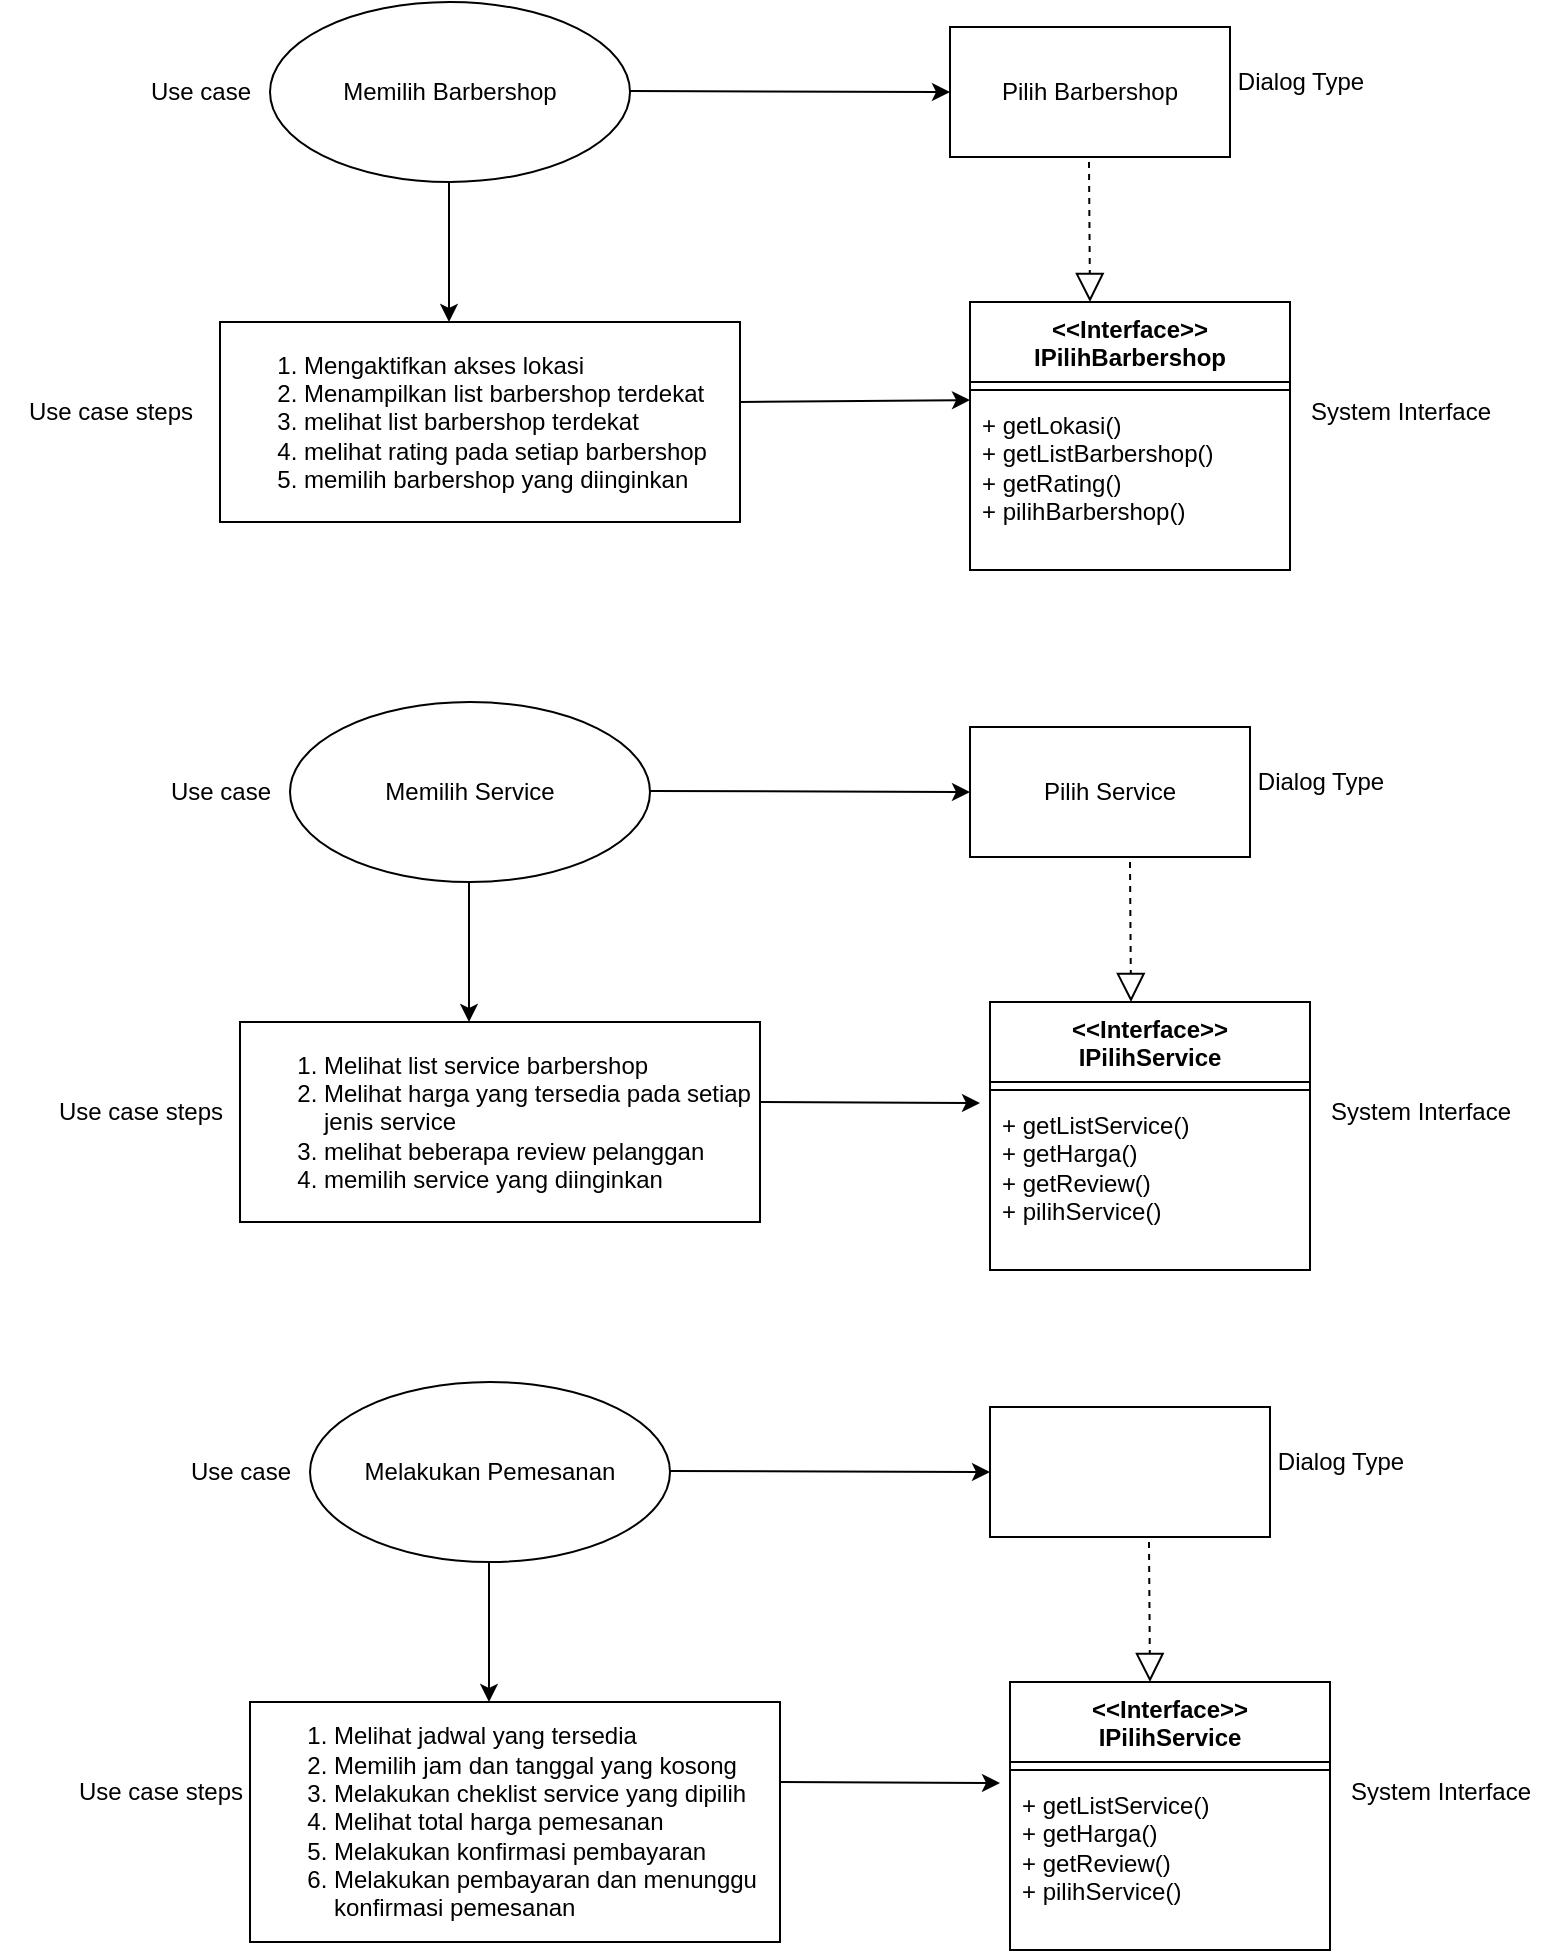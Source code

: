 <mxfile version="21.1.5" type="github">
  <diagram name="Page-1" id="QzmIClkiWC_pqr0MoqE9">
    <mxGraphModel dx="880" dy="452" grid="1" gridSize="10" guides="1" tooltips="1" connect="1" arrows="1" fold="1" page="1" pageScale="1" pageWidth="850" pageHeight="1100" math="0" shadow="0">
      <root>
        <mxCell id="0" />
        <mxCell id="1" parent="0" />
        <mxCell id="_Sh0xL7N-RvuIjmmcohQ-1" value="Memilih Barbershop" style="ellipse;whiteSpace=wrap;html=1;" parent="1" vertex="1">
          <mxGeometry x="190" y="40" width="180" height="90" as="geometry" />
        </mxCell>
        <mxCell id="_Sh0xL7N-RvuIjmmcohQ-2" value="" style="endArrow=classic;html=1;rounded=0;" parent="1" edge="1">
          <mxGeometry width="50" height="50" relative="1" as="geometry">
            <mxPoint x="370" y="84.5" as="sourcePoint" />
            <mxPoint x="530" y="85" as="targetPoint" />
          </mxGeometry>
        </mxCell>
        <mxCell id="_Sh0xL7N-RvuIjmmcohQ-3" value="Pilih Barbershop" style="rounded=0;whiteSpace=wrap;html=1;" parent="1" vertex="1">
          <mxGeometry x="530" y="52.5" width="140" height="65" as="geometry" />
        </mxCell>
        <mxCell id="_Sh0xL7N-RvuIjmmcohQ-4" value="" style="endArrow=classic;html=1;rounded=0;" parent="1" edge="1">
          <mxGeometry width="50" height="50" relative="1" as="geometry">
            <mxPoint x="279.5" y="130" as="sourcePoint" />
            <mxPoint x="279.5" y="200" as="targetPoint" />
          </mxGeometry>
        </mxCell>
        <mxCell id="_Sh0xL7N-RvuIjmmcohQ-6" value="&lt;ol&gt;&lt;li&gt;Mengaktifkan akses lokasi&lt;/li&gt;&lt;li&gt;Menampilkan list barbershop terdekat&lt;/li&gt;&lt;li&gt;melihat list barbershop terdekat&lt;/li&gt;&lt;li&gt;melihat rating pada setiap barbershop&lt;/li&gt;&lt;li&gt;memilih barbershop yang diinginkan&amp;nbsp;&lt;/li&gt;&lt;/ol&gt;" style="rounded=0;whiteSpace=wrap;html=1;align=left;" parent="1" vertex="1">
          <mxGeometry x="165" y="200" width="260" height="100" as="geometry" />
        </mxCell>
        <mxCell id="_Sh0xL7N-RvuIjmmcohQ-7" value="" style="endArrow=classic;html=1;rounded=0;entryX=0;entryY=0.012;entryDx=0;entryDy=0;entryPerimeter=0;" parent="1" edge="1" target="_Sh0xL7N-RvuIjmmcohQ-20">
          <mxGeometry width="50" height="50" relative="1" as="geometry">
            <mxPoint x="425" y="240" as="sourcePoint" />
            <mxPoint x="535" y="240.5" as="targetPoint" />
          </mxGeometry>
        </mxCell>
        <mxCell id="_Sh0xL7N-RvuIjmmcohQ-14" value="Use case" style="text;html=1;align=center;verticalAlign=middle;resizable=0;points=[];autosize=1;strokeColor=none;fillColor=none;" parent="1" vertex="1">
          <mxGeometry x="120" y="70" width="70" height="30" as="geometry" />
        </mxCell>
        <mxCell id="_Sh0xL7N-RvuIjmmcohQ-15" value="Dialog Type" style="text;html=1;align=center;verticalAlign=middle;resizable=0;points=[];autosize=1;strokeColor=none;fillColor=none;" parent="1" vertex="1">
          <mxGeometry x="660" y="65" width="90" height="30" as="geometry" />
        </mxCell>
        <mxCell id="_Sh0xL7N-RvuIjmmcohQ-16" value="Use case steps" style="text;html=1;align=center;verticalAlign=middle;resizable=0;points=[];autosize=1;strokeColor=none;fillColor=none;" parent="1" vertex="1">
          <mxGeometry x="55" y="230" width="110" height="30" as="geometry" />
        </mxCell>
        <mxCell id="_Sh0xL7N-RvuIjmmcohQ-17" value="&amp;lt;&amp;lt;Interface&amp;gt;&amp;gt;&lt;br&gt;IPilihBarbershop" style="swimlane;fontStyle=1;align=center;verticalAlign=top;childLayout=stackLayout;horizontal=1;startSize=40;horizontalStack=0;resizeParent=1;resizeParentMax=0;resizeLast=0;collapsible=1;marginBottom=0;whiteSpace=wrap;html=1;" parent="1" vertex="1">
          <mxGeometry x="540" y="190" width="160" height="134" as="geometry" />
        </mxCell>
        <mxCell id="_Sh0xL7N-RvuIjmmcohQ-19" value="" style="line;strokeWidth=1;fillColor=none;align=left;verticalAlign=middle;spacingTop=-1;spacingLeft=3;spacingRight=3;rotatable=0;labelPosition=right;points=[];portConstraint=eastwest;strokeColor=inherit;" parent="_Sh0xL7N-RvuIjmmcohQ-17" vertex="1">
          <mxGeometry y="40" width="160" height="8" as="geometry" />
        </mxCell>
        <mxCell id="_Sh0xL7N-RvuIjmmcohQ-20" value="+ getLokasi()&lt;br&gt;+ getListBarbershop()&lt;br&gt;+ getRating()&lt;br&gt;+ pilihBarbershop()" style="text;strokeColor=none;fillColor=none;align=left;verticalAlign=top;spacingLeft=4;spacingRight=4;overflow=hidden;rotatable=0;points=[[0,0.5],[1,0.5]];portConstraint=eastwest;whiteSpace=wrap;html=1;" parent="_Sh0xL7N-RvuIjmmcohQ-17" vertex="1">
          <mxGeometry y="48" width="160" height="86" as="geometry" />
        </mxCell>
        <mxCell id="_Sh0xL7N-RvuIjmmcohQ-21" value="System Interface" style="text;html=1;align=center;verticalAlign=middle;resizable=0;points=[];autosize=1;strokeColor=none;fillColor=none;" parent="1" vertex="1">
          <mxGeometry x="700" y="230" width="110" height="30" as="geometry" />
        </mxCell>
        <mxCell id="_Sh0xL7N-RvuIjmmcohQ-34" value="Memilih Service" style="ellipse;whiteSpace=wrap;html=1;" parent="1" vertex="1">
          <mxGeometry x="200" y="390" width="180" height="90" as="geometry" />
        </mxCell>
        <mxCell id="_Sh0xL7N-RvuIjmmcohQ-35" value="" style="endArrow=classic;html=1;rounded=0;" parent="1" edge="1">
          <mxGeometry width="50" height="50" relative="1" as="geometry">
            <mxPoint x="380" y="434.5" as="sourcePoint" />
            <mxPoint x="540" y="435" as="targetPoint" />
          </mxGeometry>
        </mxCell>
        <mxCell id="_Sh0xL7N-RvuIjmmcohQ-36" value="Pilih Service" style="rounded=0;whiteSpace=wrap;html=1;" parent="1" vertex="1">
          <mxGeometry x="540" y="402.5" width="140" height="65" as="geometry" />
        </mxCell>
        <mxCell id="_Sh0xL7N-RvuIjmmcohQ-37" value="" style="endArrow=classic;html=1;rounded=0;" parent="1" edge="1">
          <mxGeometry width="50" height="50" relative="1" as="geometry">
            <mxPoint x="289.5" y="480" as="sourcePoint" />
            <mxPoint x="289.5" y="550" as="targetPoint" />
          </mxGeometry>
        </mxCell>
        <mxCell id="_Sh0xL7N-RvuIjmmcohQ-38" value="&lt;ol&gt;&lt;li&gt;Melihat list service barbershop&lt;/li&gt;&lt;li&gt;Melihat harga yang tersedia pada setiap jenis service&lt;/li&gt;&lt;li&gt;melihat beberapa review pelanggan&lt;/li&gt;&lt;li&gt;memilih service yang diinginkan&amp;nbsp;&lt;/li&gt;&lt;/ol&gt;" style="rounded=0;whiteSpace=wrap;html=1;align=left;" parent="1" vertex="1">
          <mxGeometry x="175" y="550" width="260" height="100" as="geometry" />
        </mxCell>
        <mxCell id="_Sh0xL7N-RvuIjmmcohQ-39" value="" style="endArrow=classic;html=1;rounded=0;" parent="1" edge="1">
          <mxGeometry width="50" height="50" relative="1" as="geometry">
            <mxPoint x="435" y="590" as="sourcePoint" />
            <mxPoint x="545" y="590.5" as="targetPoint" />
          </mxGeometry>
        </mxCell>
        <mxCell id="_Sh0xL7N-RvuIjmmcohQ-40" value="Use case" style="text;html=1;align=center;verticalAlign=middle;resizable=0;points=[];autosize=1;strokeColor=none;fillColor=none;" parent="1" vertex="1">
          <mxGeometry x="130" y="420" width="70" height="30" as="geometry" />
        </mxCell>
        <mxCell id="_Sh0xL7N-RvuIjmmcohQ-41" value="Dialog Type" style="text;html=1;align=center;verticalAlign=middle;resizable=0;points=[];autosize=1;strokeColor=none;fillColor=none;" parent="1" vertex="1">
          <mxGeometry x="670" y="415" width="90" height="30" as="geometry" />
        </mxCell>
        <mxCell id="_Sh0xL7N-RvuIjmmcohQ-42" value="Use case steps" style="text;html=1;align=center;verticalAlign=middle;resizable=0;points=[];autosize=1;strokeColor=none;fillColor=none;" parent="1" vertex="1">
          <mxGeometry x="70" y="580" width="110" height="30" as="geometry" />
        </mxCell>
        <mxCell id="_Sh0xL7N-RvuIjmmcohQ-43" value="&amp;lt;&amp;lt;Interface&amp;gt;&amp;gt;&lt;br&gt;IPilihService" style="swimlane;fontStyle=1;align=center;verticalAlign=top;childLayout=stackLayout;horizontal=1;startSize=40;horizontalStack=0;resizeParent=1;resizeParentMax=0;resizeLast=0;collapsible=1;marginBottom=0;whiteSpace=wrap;html=1;" parent="1" vertex="1">
          <mxGeometry x="550" y="540" width="160" height="134" as="geometry" />
        </mxCell>
        <mxCell id="_Sh0xL7N-RvuIjmmcohQ-44" value="" style="line;strokeWidth=1;fillColor=none;align=left;verticalAlign=middle;spacingTop=-1;spacingLeft=3;spacingRight=3;rotatable=0;labelPosition=right;points=[];portConstraint=eastwest;strokeColor=inherit;" parent="_Sh0xL7N-RvuIjmmcohQ-43" vertex="1">
          <mxGeometry y="40" width="160" height="8" as="geometry" />
        </mxCell>
        <mxCell id="_Sh0xL7N-RvuIjmmcohQ-45" value="+ getListService()&lt;br&gt;+ getHarga()&lt;br&gt;+ getReview()&lt;br&gt;+ pilihService()" style="text;strokeColor=none;fillColor=none;align=left;verticalAlign=top;spacingLeft=4;spacingRight=4;overflow=hidden;rotatable=0;points=[[0,0.5],[1,0.5]];portConstraint=eastwest;whiteSpace=wrap;html=1;" parent="_Sh0xL7N-RvuIjmmcohQ-43" vertex="1">
          <mxGeometry y="48" width="160" height="86" as="geometry" />
        </mxCell>
        <mxCell id="_Sh0xL7N-RvuIjmmcohQ-46" value="System Interface" style="text;html=1;align=center;verticalAlign=middle;resizable=0;points=[];autosize=1;strokeColor=none;fillColor=none;" parent="1" vertex="1">
          <mxGeometry x="710" y="580" width="110" height="30" as="geometry" />
        </mxCell>
        <mxCell id="-62G5XO5tZmvICnYgQDq-1" value="Melakukan Pemesanan" style="ellipse;whiteSpace=wrap;html=1;" vertex="1" parent="1">
          <mxGeometry x="210" y="730" width="180" height="90" as="geometry" />
        </mxCell>
        <mxCell id="-62G5XO5tZmvICnYgQDq-2" value="" style="endArrow=classic;html=1;rounded=0;" edge="1" parent="1">
          <mxGeometry width="50" height="50" relative="1" as="geometry">
            <mxPoint x="390" y="774.5" as="sourcePoint" />
            <mxPoint x="550" y="775" as="targetPoint" />
          </mxGeometry>
        </mxCell>
        <mxCell id="-62G5XO5tZmvICnYgQDq-3" value="" style="rounded=0;whiteSpace=wrap;html=1;" vertex="1" parent="1">
          <mxGeometry x="550" y="742.5" width="140" height="65" as="geometry" />
        </mxCell>
        <mxCell id="-62G5XO5tZmvICnYgQDq-4" value="" style="endArrow=classic;html=1;rounded=0;" edge="1" parent="1">
          <mxGeometry width="50" height="50" relative="1" as="geometry">
            <mxPoint x="299.5" y="820" as="sourcePoint" />
            <mxPoint x="299.5" y="890" as="targetPoint" />
          </mxGeometry>
        </mxCell>
        <mxCell id="-62G5XO5tZmvICnYgQDq-5" value="&lt;ol&gt;&lt;li&gt;Melihat jadwal yang tersedia&lt;/li&gt;&lt;li&gt;Memilih jam dan tanggal yang kosong&lt;/li&gt;&lt;li&gt;Melakukan cheklist service yang dipilih&lt;/li&gt;&lt;li&gt;Melihat total harga pemesanan&lt;/li&gt;&lt;li&gt;Melakukan konfirmasi pembayaran&lt;/li&gt;&lt;li&gt;Melakukan pembayaran dan menunggu konfirmasi pemesanan&lt;/li&gt;&lt;/ol&gt;" style="rounded=0;whiteSpace=wrap;html=1;align=left;" vertex="1" parent="1">
          <mxGeometry x="180" y="890" width="265" height="120" as="geometry" />
        </mxCell>
        <mxCell id="-62G5XO5tZmvICnYgQDq-6" value="" style="endArrow=classic;html=1;rounded=0;" edge="1" parent="1">
          <mxGeometry width="50" height="50" relative="1" as="geometry">
            <mxPoint x="445" y="930" as="sourcePoint" />
            <mxPoint x="555" y="930.5" as="targetPoint" />
          </mxGeometry>
        </mxCell>
        <mxCell id="-62G5XO5tZmvICnYgQDq-7" value="Use case" style="text;html=1;align=center;verticalAlign=middle;resizable=0;points=[];autosize=1;strokeColor=none;fillColor=none;" vertex="1" parent="1">
          <mxGeometry x="140" y="760" width="70" height="30" as="geometry" />
        </mxCell>
        <mxCell id="-62G5XO5tZmvICnYgQDq-8" value="Dialog Type" style="text;html=1;align=center;verticalAlign=middle;resizable=0;points=[];autosize=1;strokeColor=none;fillColor=none;" vertex="1" parent="1">
          <mxGeometry x="680" y="755" width="90" height="30" as="geometry" />
        </mxCell>
        <mxCell id="-62G5XO5tZmvICnYgQDq-9" value="&amp;lt;&amp;lt;Interface&amp;gt;&amp;gt;&lt;br&gt;IPilihService" style="swimlane;fontStyle=1;align=center;verticalAlign=top;childLayout=stackLayout;horizontal=1;startSize=40;horizontalStack=0;resizeParent=1;resizeParentMax=0;resizeLast=0;collapsible=1;marginBottom=0;whiteSpace=wrap;html=1;" vertex="1" parent="1">
          <mxGeometry x="560" y="880" width="160" height="134" as="geometry" />
        </mxCell>
        <mxCell id="-62G5XO5tZmvICnYgQDq-10" value="" style="line;strokeWidth=1;fillColor=none;align=left;verticalAlign=middle;spacingTop=-1;spacingLeft=3;spacingRight=3;rotatable=0;labelPosition=right;points=[];portConstraint=eastwest;strokeColor=inherit;" vertex="1" parent="-62G5XO5tZmvICnYgQDq-9">
          <mxGeometry y="40" width="160" height="8" as="geometry" />
        </mxCell>
        <mxCell id="-62G5XO5tZmvICnYgQDq-11" value="+ getListService()&lt;br&gt;+ getHarga()&lt;br&gt;+ getReview()&lt;br&gt;+ pilihService()" style="text;strokeColor=none;fillColor=none;align=left;verticalAlign=top;spacingLeft=4;spacingRight=4;overflow=hidden;rotatable=0;points=[[0,0.5],[1,0.5]];portConstraint=eastwest;whiteSpace=wrap;html=1;" vertex="1" parent="-62G5XO5tZmvICnYgQDq-9">
          <mxGeometry y="48" width="160" height="86" as="geometry" />
        </mxCell>
        <mxCell id="-62G5XO5tZmvICnYgQDq-12" value="System Interface" style="text;html=1;align=center;verticalAlign=middle;resizable=0;points=[];autosize=1;strokeColor=none;fillColor=none;" vertex="1" parent="1">
          <mxGeometry x="720" y="920" width="110" height="30" as="geometry" />
        </mxCell>
        <mxCell id="-62G5XO5tZmvICnYgQDq-13" value="Use case steps" style="text;html=1;align=center;verticalAlign=middle;resizable=0;points=[];autosize=1;strokeColor=none;fillColor=none;" vertex="1" parent="1">
          <mxGeometry x="80" y="920" width="110" height="30" as="geometry" />
        </mxCell>
        <mxCell id="-62G5XO5tZmvICnYgQDq-17" value="" style="endArrow=block;dashed=1;endFill=0;endSize=12;html=1;rounded=0;entryX=0.381;entryY=-0.03;entryDx=0;entryDy=0;entryPerimeter=0;" edge="1" parent="1">
          <mxGeometry width="160" relative="1" as="geometry">
            <mxPoint x="620" y="470" as="sourcePoint" />
            <mxPoint x="620.5" y="540" as="targetPoint" />
            <Array as="points" />
          </mxGeometry>
        </mxCell>
        <mxCell id="-62G5XO5tZmvICnYgQDq-18" value="" style="endArrow=block;dashed=1;endFill=0;endSize=12;html=1;rounded=0;entryX=0.381;entryY=-0.03;entryDx=0;entryDy=0;entryPerimeter=0;" edge="1" parent="1">
          <mxGeometry width="160" relative="1" as="geometry">
            <mxPoint x="629.5" y="810" as="sourcePoint" />
            <mxPoint x="630" y="880" as="targetPoint" />
            <Array as="points" />
          </mxGeometry>
        </mxCell>
        <mxCell id="-62G5XO5tZmvICnYgQDq-19" value="" style="endArrow=block;dashed=1;endFill=0;endSize=12;html=1;rounded=0;entryX=0.381;entryY=-0.03;entryDx=0;entryDy=0;entryPerimeter=0;" edge="1" parent="1">
          <mxGeometry width="160" relative="1" as="geometry">
            <mxPoint x="599.5" y="120" as="sourcePoint" />
            <mxPoint x="600" y="190" as="targetPoint" />
            <Array as="points" />
          </mxGeometry>
        </mxCell>
      </root>
    </mxGraphModel>
  </diagram>
</mxfile>
